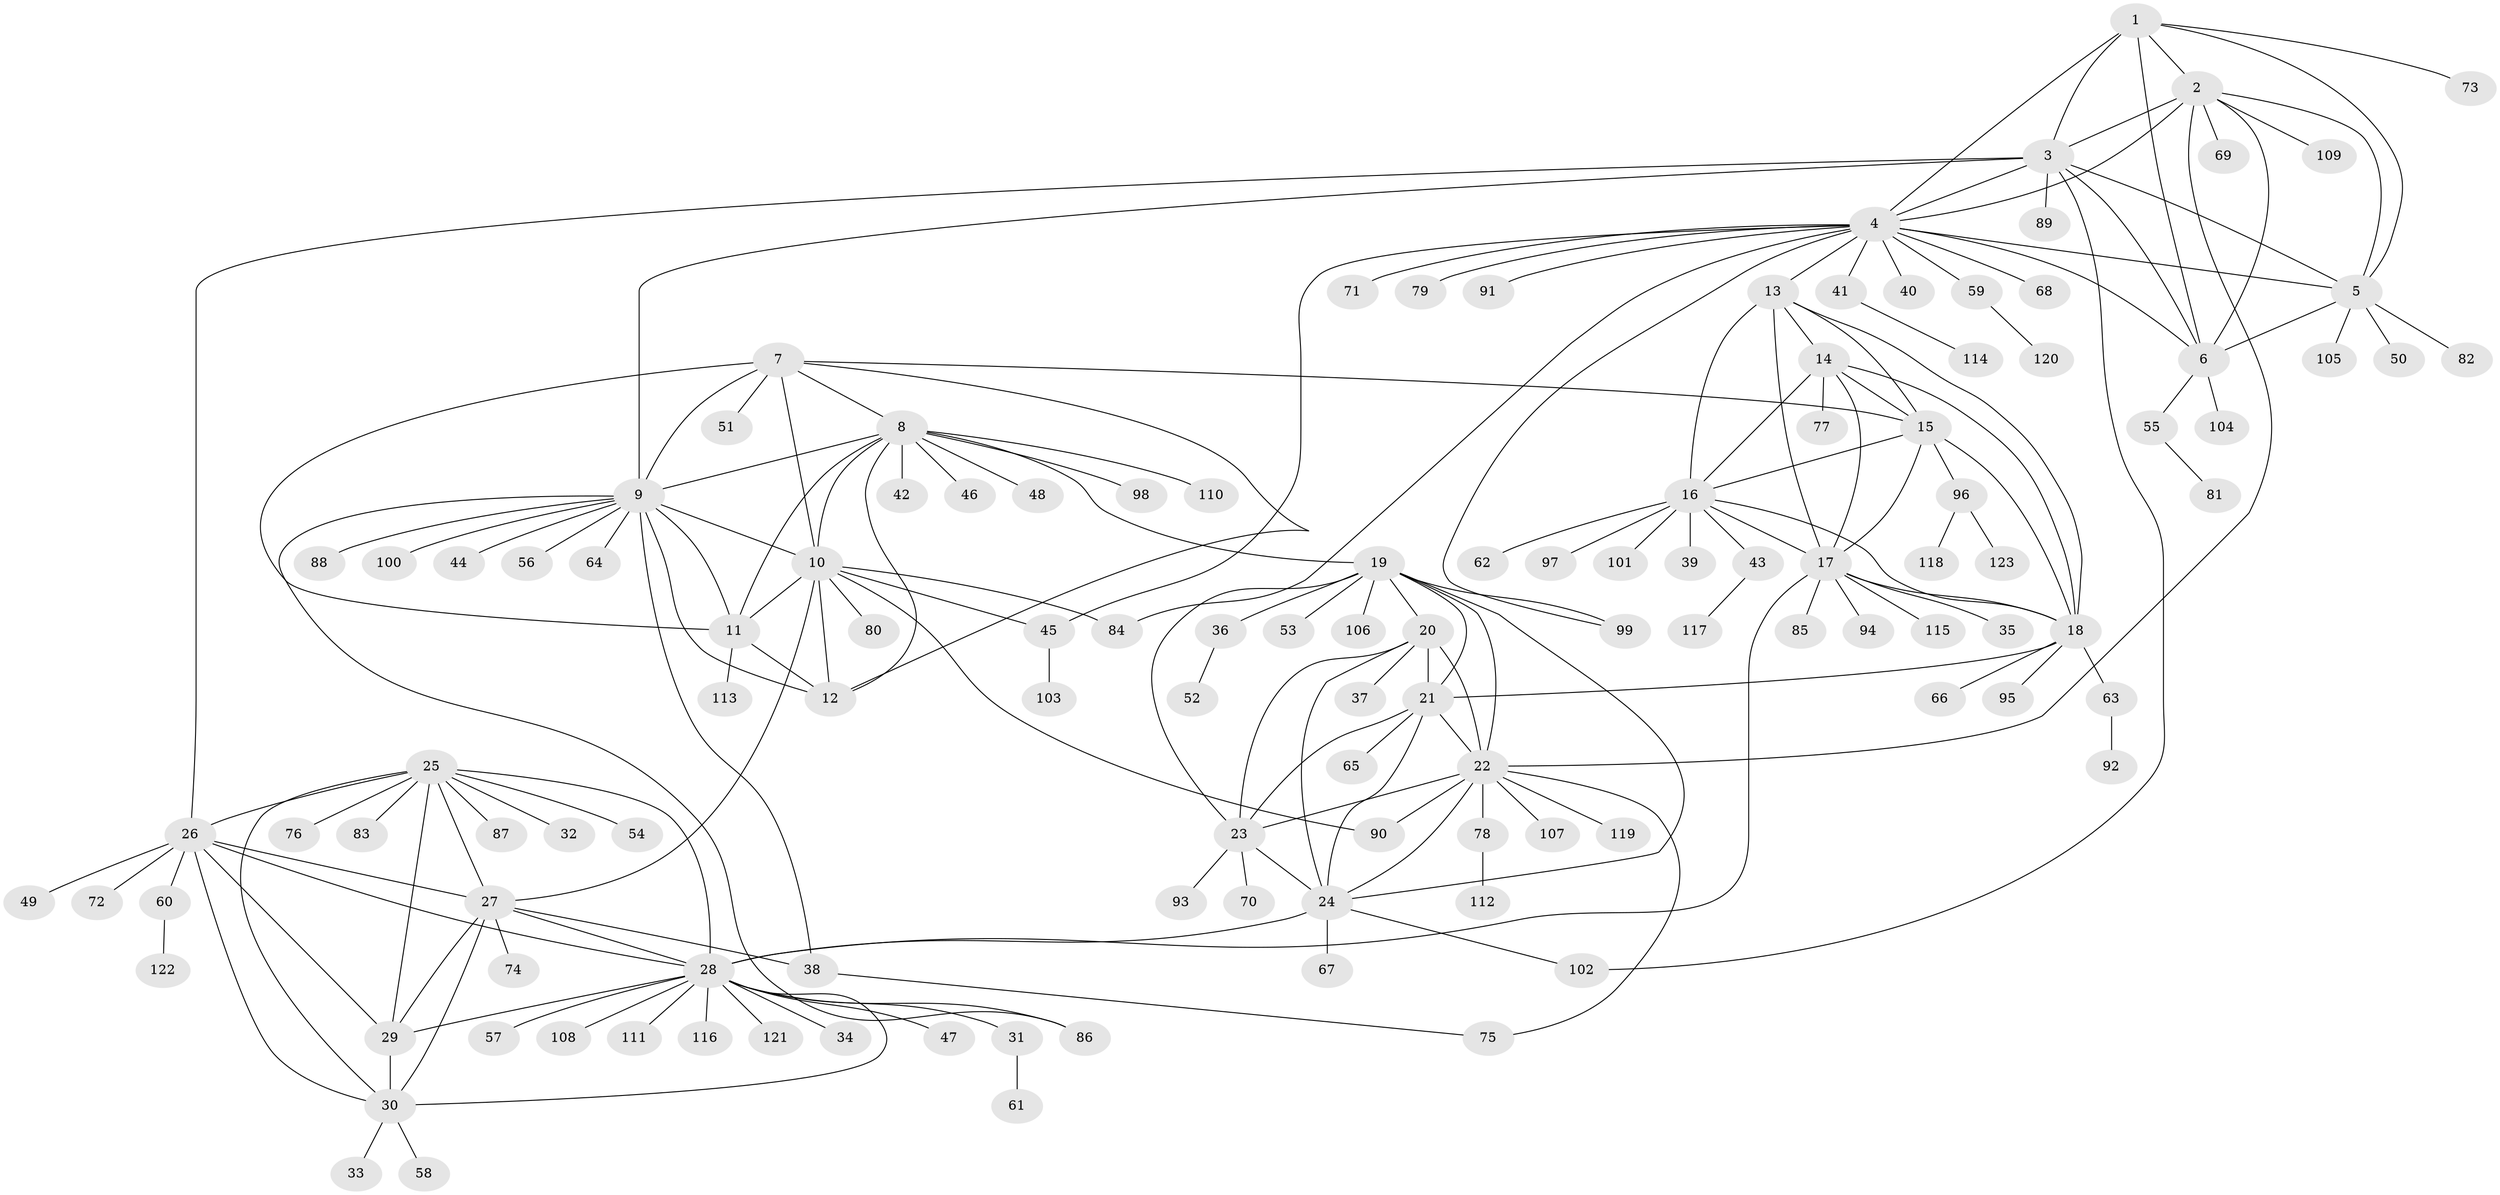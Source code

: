 // Generated by graph-tools (version 1.1) at 2025/56/03/09/25 04:56:05]
// undirected, 123 vertices, 186 edges
graph export_dot {
graph [start="1"]
  node [color=gray90,style=filled];
  1;
  2;
  3;
  4;
  5;
  6;
  7;
  8;
  9;
  10;
  11;
  12;
  13;
  14;
  15;
  16;
  17;
  18;
  19;
  20;
  21;
  22;
  23;
  24;
  25;
  26;
  27;
  28;
  29;
  30;
  31;
  32;
  33;
  34;
  35;
  36;
  37;
  38;
  39;
  40;
  41;
  42;
  43;
  44;
  45;
  46;
  47;
  48;
  49;
  50;
  51;
  52;
  53;
  54;
  55;
  56;
  57;
  58;
  59;
  60;
  61;
  62;
  63;
  64;
  65;
  66;
  67;
  68;
  69;
  70;
  71;
  72;
  73;
  74;
  75;
  76;
  77;
  78;
  79;
  80;
  81;
  82;
  83;
  84;
  85;
  86;
  87;
  88;
  89;
  90;
  91;
  92;
  93;
  94;
  95;
  96;
  97;
  98;
  99;
  100;
  101;
  102;
  103;
  104;
  105;
  106;
  107;
  108;
  109;
  110;
  111;
  112;
  113;
  114;
  115;
  116;
  117;
  118;
  119;
  120;
  121;
  122;
  123;
  1 -- 2;
  1 -- 3;
  1 -- 4;
  1 -- 5;
  1 -- 6;
  1 -- 73;
  2 -- 3;
  2 -- 4;
  2 -- 5;
  2 -- 6;
  2 -- 22;
  2 -- 69;
  2 -- 109;
  3 -- 4;
  3 -- 5;
  3 -- 6;
  3 -- 9;
  3 -- 26;
  3 -- 89;
  3 -- 102;
  4 -- 5;
  4 -- 6;
  4 -- 13;
  4 -- 40;
  4 -- 41;
  4 -- 45;
  4 -- 59;
  4 -- 68;
  4 -- 71;
  4 -- 79;
  4 -- 84;
  4 -- 91;
  4 -- 99;
  5 -- 6;
  5 -- 50;
  5 -- 82;
  5 -- 105;
  6 -- 55;
  6 -- 104;
  7 -- 8;
  7 -- 9;
  7 -- 10;
  7 -- 11;
  7 -- 12;
  7 -- 15;
  7 -- 51;
  8 -- 9;
  8 -- 10;
  8 -- 11;
  8 -- 12;
  8 -- 19;
  8 -- 42;
  8 -- 46;
  8 -- 48;
  8 -- 98;
  8 -- 110;
  9 -- 10;
  9 -- 11;
  9 -- 12;
  9 -- 38;
  9 -- 44;
  9 -- 56;
  9 -- 64;
  9 -- 86;
  9 -- 88;
  9 -- 100;
  10 -- 11;
  10 -- 12;
  10 -- 27;
  10 -- 45;
  10 -- 80;
  10 -- 84;
  10 -- 90;
  11 -- 12;
  11 -- 113;
  13 -- 14;
  13 -- 15;
  13 -- 16;
  13 -- 17;
  13 -- 18;
  14 -- 15;
  14 -- 16;
  14 -- 17;
  14 -- 18;
  14 -- 77;
  15 -- 16;
  15 -- 17;
  15 -- 18;
  15 -- 96;
  16 -- 17;
  16 -- 18;
  16 -- 39;
  16 -- 43;
  16 -- 62;
  16 -- 97;
  16 -- 101;
  17 -- 18;
  17 -- 28;
  17 -- 35;
  17 -- 85;
  17 -- 94;
  17 -- 115;
  18 -- 21;
  18 -- 63;
  18 -- 66;
  18 -- 95;
  19 -- 20;
  19 -- 21;
  19 -- 22;
  19 -- 23;
  19 -- 24;
  19 -- 36;
  19 -- 53;
  19 -- 99;
  19 -- 106;
  20 -- 21;
  20 -- 22;
  20 -- 23;
  20 -- 24;
  20 -- 37;
  21 -- 22;
  21 -- 23;
  21 -- 24;
  21 -- 65;
  22 -- 23;
  22 -- 24;
  22 -- 75;
  22 -- 78;
  22 -- 90;
  22 -- 107;
  22 -- 119;
  23 -- 24;
  23 -- 70;
  23 -- 93;
  24 -- 28;
  24 -- 67;
  24 -- 102;
  25 -- 26;
  25 -- 27;
  25 -- 28;
  25 -- 29;
  25 -- 30;
  25 -- 32;
  25 -- 54;
  25 -- 76;
  25 -- 83;
  25 -- 87;
  26 -- 27;
  26 -- 28;
  26 -- 29;
  26 -- 30;
  26 -- 49;
  26 -- 60;
  26 -- 72;
  27 -- 28;
  27 -- 29;
  27 -- 30;
  27 -- 38;
  27 -- 74;
  28 -- 29;
  28 -- 30;
  28 -- 31;
  28 -- 34;
  28 -- 47;
  28 -- 57;
  28 -- 86;
  28 -- 108;
  28 -- 111;
  28 -- 116;
  28 -- 121;
  29 -- 30;
  30 -- 33;
  30 -- 58;
  31 -- 61;
  36 -- 52;
  38 -- 75;
  41 -- 114;
  43 -- 117;
  45 -- 103;
  55 -- 81;
  59 -- 120;
  60 -- 122;
  63 -- 92;
  78 -- 112;
  96 -- 118;
  96 -- 123;
}
